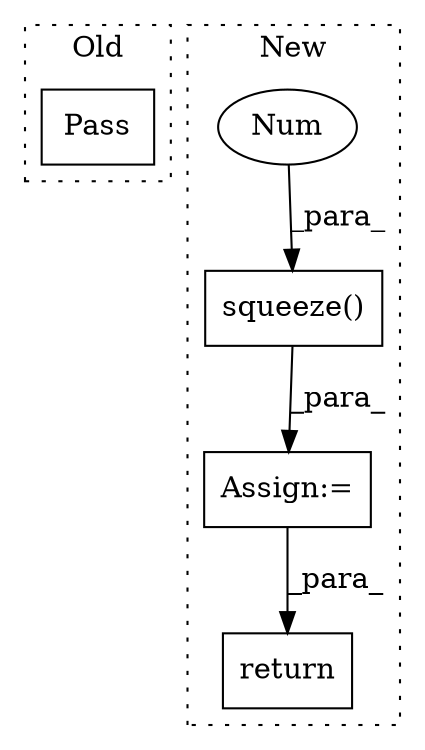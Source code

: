 digraph G {
subgraph cluster0 {
1 [label="Pass" a="62" s="4976" l="4" shape="box"];
label = "Old";
style="dotted";
}
subgraph cluster1 {
2 [label="squeeze()" a="75" s="6257,6285" l="27,1" shape="box"];
3 [label="Num" a="76" s="6284" l="1" shape="ellipse"];
4 [label="Assign:=" a="68" s="6254" l="3" shape="box"];
5 [label="return" a="93" s="6295" l="7" shape="box"];
label = "New";
style="dotted";
}
2 -> 4 [label="_para_"];
3 -> 2 [label="_para_"];
4 -> 5 [label="_para_"];
}